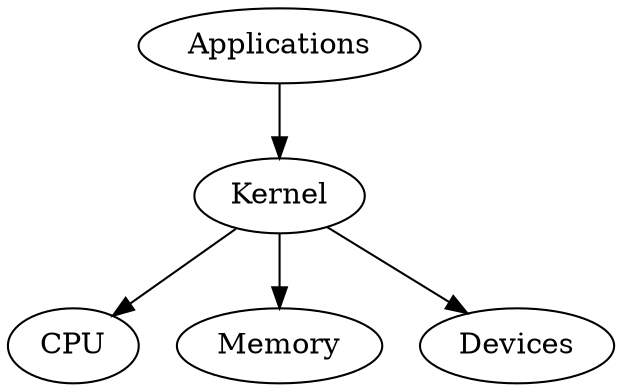 digraph demo{
    Applications->Kernel[dir=forward];
    Kernel->CPU[dir=forward];
    Kernel->Memory[dir=forward];
    Kernel->Devices[dir=forward];
}